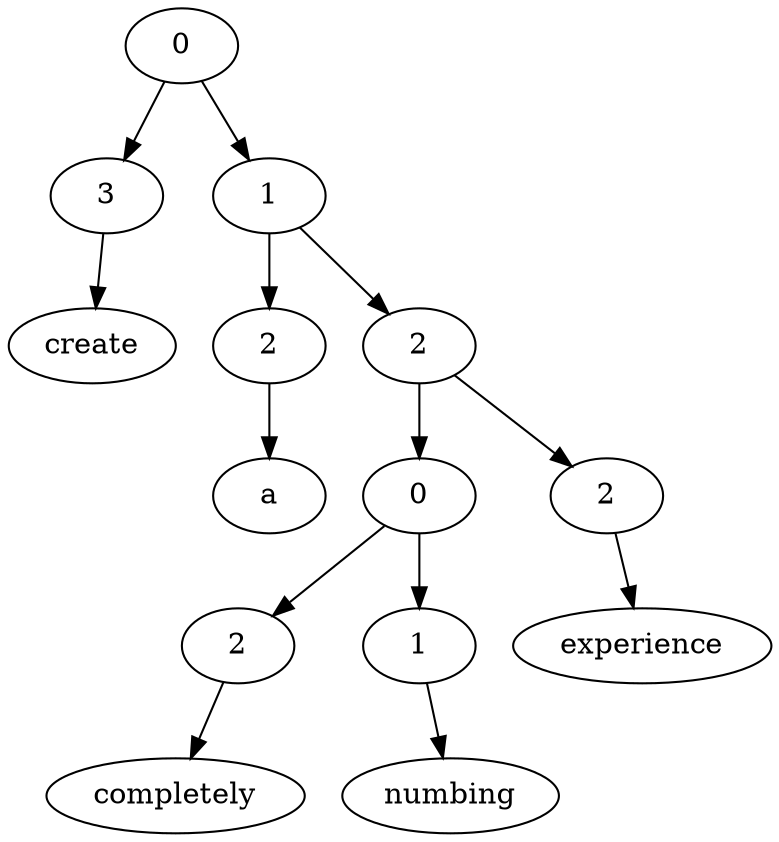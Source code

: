 digraph G{Node0 [label="0"]
Node0 -> Node1
Node0 -> Node3
Node1 [label="3"]
Node1 -> Node2
Node3 [label="1"]
Node3 -> Node4
Node3 -> Node6
Node2 [label="create"]
Node4 [label="2"]
Node4 -> Node5
Node6 [label="2"]
Node6 -> Node7
Node6 -> Node12
Node5 [label="a"]
Node7 [label="0"]
Node7 -> Node8
Node7 -> Node10
Node12 [label="2"]
Node12 -> Node13
Node8 [label="2"]
Node8 -> Node9
Node10 [label="1"]
Node10 -> Node11
Node13 [label="experience"]
Node9 [label="completely"]
Node11 [label="numbing"]
}
